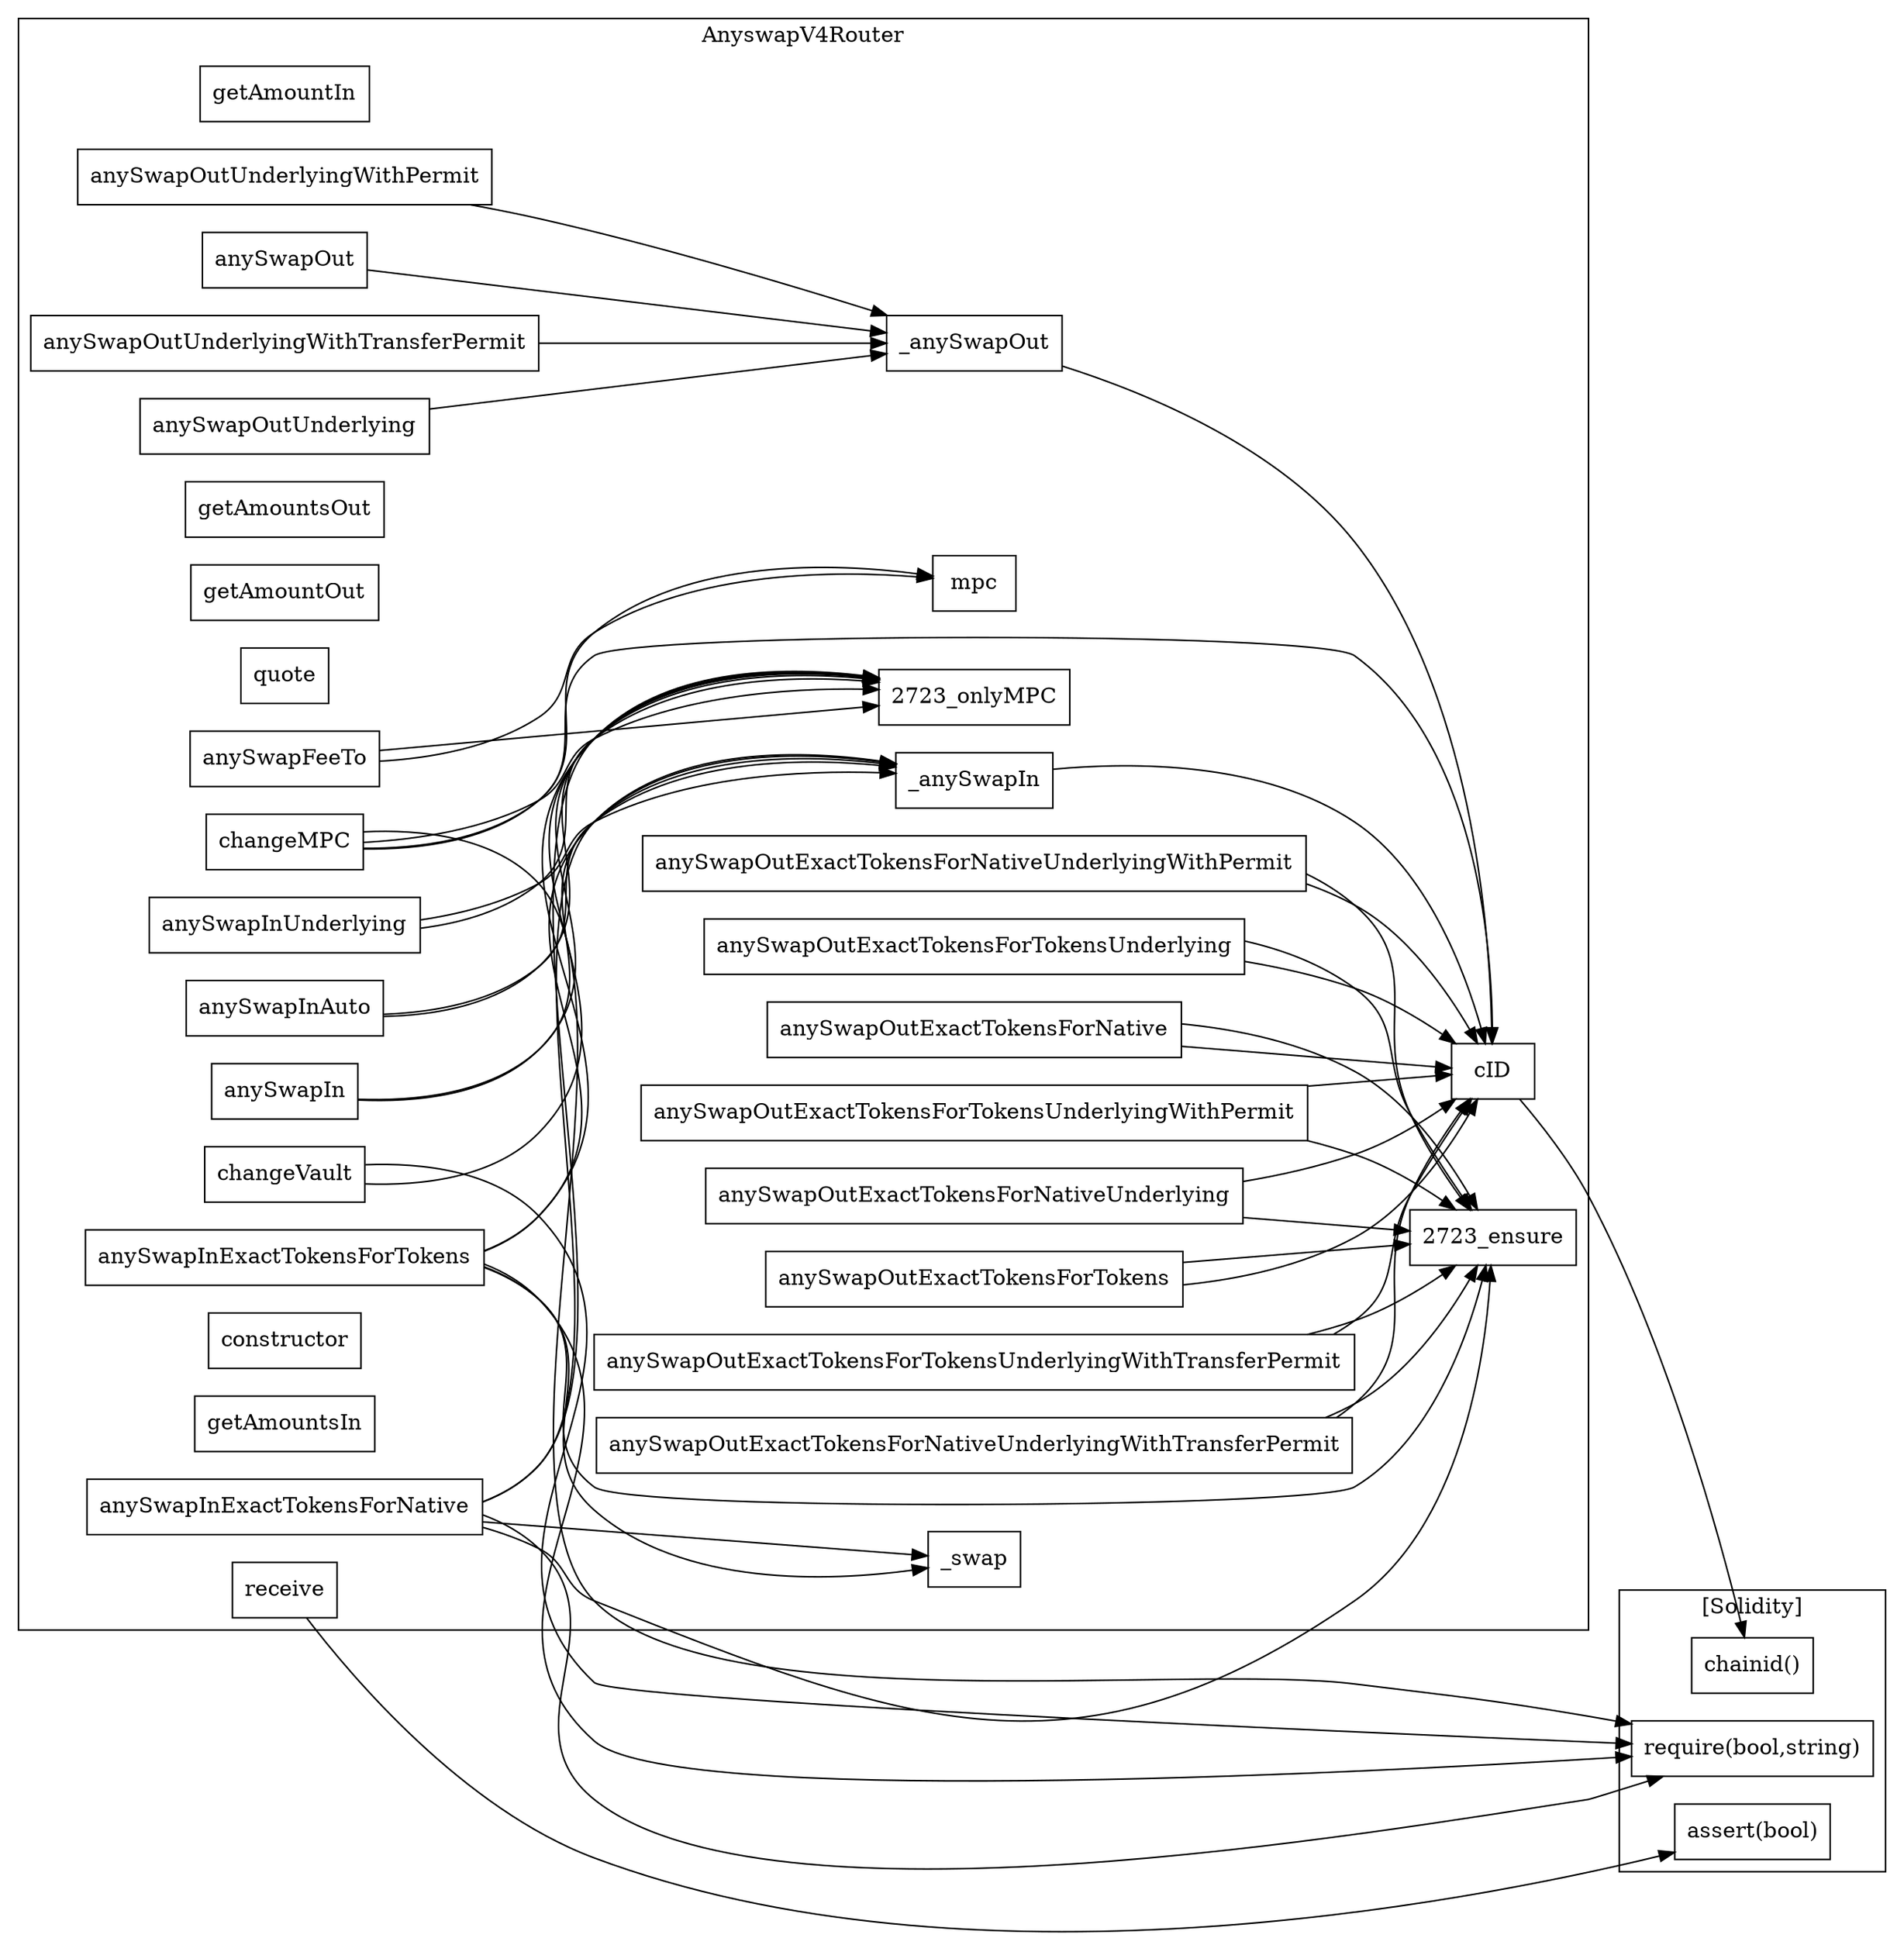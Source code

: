 strict digraph {
rankdir="LR"
node [shape=box]
subgraph cluster_2723_AnyswapV4Router {
label = "AnyswapV4Router"
"2723__swap" [label="_swap"]
"2723_mpc" [label="mpc"]
"2723_getAmountIn" [label="getAmountIn"]
"2723_anySwapFeeTo" [label="anySwapFeeTo"]
"2723_anySwapOutUnderlyingWithTransferPermit" [label="anySwapOutUnderlyingWithTransferPermit"]
"2723_anySwapIn" [label="anySwapIn"]
"2723_anySwapOutExactTokensForTokensUnderlying" [label="anySwapOutExactTokensForTokensUnderlying"]
"2723_anySwapInExactTokensForNative" [label="anySwapInExactTokensForNative"]
"2723_getAmountsOut" [label="getAmountsOut"]
"2723_getAmountOut" [label="getAmountOut"]
"2723_quote" [label="quote"]
"2723_cID" [label="cID"]
"2723_anySwapInUnderlying" [label="anySwapInUnderlying"]
"2723__anySwapOut" [label="_anySwapOut"]
"2723_anySwapOutExactTokensForTokens" [label="anySwapOutExactTokensForTokens"]
"2723_anySwapOut" [label="anySwapOut"]
"2723__anySwapIn" [label="_anySwapIn"]
"2723_anySwapOutExactTokensForTokensUnderlyingWithTransferPermit" [label="anySwapOutExactTokensForTokensUnderlyingWithTransferPermit"]
"2723_changeMPC" [label="changeMPC"]
"2723_receive" [label="receive"]
"2723_anySwapOutExactTokensForNative" [label="anySwapOutExactTokensForNative"]
"2723_anySwapOutExactTokensForTokensUnderlyingWithPermit" [label="anySwapOutExactTokensForTokensUnderlyingWithPermit"]
"2723_anySwapInAuto" [label="anySwapInAuto"]
"2723_changeVault" [label="changeVault"]
"2723_anySwapOutExactTokensForNativeUnderlying" [label="anySwapOutExactTokensForNativeUnderlying"]
"2723_anySwapOutUnderlying" [label="anySwapOutUnderlying"]
"2723_constructor" [label="constructor"]
"2723_anySwapOutExactTokensForNativeUnderlyingWithTransferPermit" [label="anySwapOutExactTokensForNativeUnderlyingWithTransferPermit"]
"2723_anySwapOutExactTokensForNativeUnderlyingWithPermit" [label="anySwapOutExactTokensForNativeUnderlyingWithPermit"]
"2723_getAmountsIn" [label="getAmountsIn"]
"2723_anySwapOutUnderlyingWithPermit" [label="anySwapOutUnderlyingWithPermit"]
"2723_anySwapInExactTokensForTokens" [label="anySwapInExactTokensForTokens"]
"2723_anySwapFeeTo" -> "2723_mpc"
"2723_anySwapOutExactTokensForNativeUnderlying" -> "2723_cID"
"2723_anySwapInExactTokensForNative" -> "2723__swap"
"2723_anySwapInExactTokensForTokens" -> "2723__swap"
"2723_changeMPC" -> "2723_mpc"
"2723_anySwapInAuto" -> "2723_onlyMPC"
"2723_anySwapInAuto" -> "2723__anySwapIn"
"2723_anySwapInUnderlying" -> "2723_onlyMPC"
"2723_changeMPC" -> "2723_cID"
"2723_anySwapOutExactTokensForTokensUnderlyingWithTransferPermit" -> "2723_cID"
"2723_anySwapInExactTokensForTokens" -> "2723__anySwapIn"
"2723_anySwapInExactTokensForTokens" -> "2723_ensure"
"2723_anySwapOutExactTokensForNativeUnderlyingWithPermit" -> "2723_cID"
"2723_anySwapFeeTo" -> "2723_onlyMPC"
"2723_anySwapInUnderlying" -> "2723__anySwapIn"
"2723_anySwapOutExactTokensForTokens" -> "2723_ensure"
"2723_anySwapOutExactTokensForNative" -> "2723_cID"
"2723_anySwapOutExactTokensForNativeUnderlyingWithTransferPermit" -> "2723_cID"
"2723_anySwapOutExactTokensForNativeUnderlying" -> "2723_ensure"
"2723_anySwapOutExactTokensForTokensUnderlying" -> "2723_cID"
"2723_anySwapOutExactTokensForTokens" -> "2723_cID"
"2723_anySwapOutExactTokensForTokensUnderlying" -> "2723_ensure"
"2723__anySwapOut" -> "2723_cID"
"2723_anySwapInExactTokensForNative" -> "2723_ensure"
"2723__anySwapIn" -> "2723_cID"
"2723_anySwapOutUnderlyingWithPermit" -> "2723__anySwapOut"
"2723_changeVault" -> "2723_onlyMPC"
"2723_anySwapOutExactTokensForNativeUnderlyingWithPermit" -> "2723_ensure"
"2723_anySwapOutExactTokensForTokensUnderlyingWithTransferPermit" -> "2723_ensure"
"2723_anySwapOut" -> "2723__anySwapOut"
"2723_anySwapOutExactTokensForNativeUnderlyingWithTransferPermit" -> "2723_ensure"
"2723_anySwapInExactTokensForTokens" -> "2723_onlyMPC"
"2723_anySwapInExactTokensForNative" -> "2723__anySwapIn"
"2723_anySwapOutExactTokensForTokensUnderlyingWithPermit" -> "2723_cID"
"2723_anySwapOutExactTokensForNative" -> "2723_ensure"
"2723_anySwapOutUnderlying" -> "2723__anySwapOut"
"2723_anySwapOutExactTokensForTokensUnderlyingWithPermit" -> "2723_ensure"
"2723_anySwapIn" -> "2723__anySwapIn"
"2723_anySwapInExactTokensForNative" -> "2723_onlyMPC"
"2723_changeMPC" -> "2723_onlyMPC"
"2723_anySwapOutUnderlyingWithTransferPermit" -> "2723__anySwapOut"
"2723_anySwapIn" -> "2723_onlyMPC"
}subgraph cluster_solidity {
label = "[Solidity]"
"assert(bool)" 
"chainid()" 
"require(bool,string)" 
"2723_changeVault" -> "require(bool,string)"
"2723_anySwapInExactTokensForTokens" -> "require(bool,string)"
"2723_cID" -> "chainid()"
"2723_receive" -> "assert(bool)"
"2723_anySwapInExactTokensForNative" -> "require(bool,string)"
"2723_changeMPC" -> "require(bool,string)"
}
}